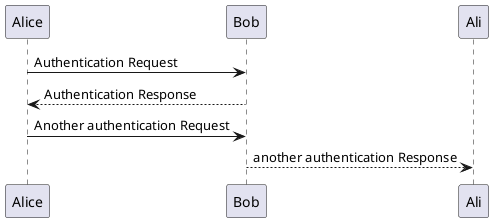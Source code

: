 @startuml
Alice -> Bob: Authentication Request
Bob --> Alice: Authentication Response

Alice -> Bob: Another authentication Request
Ali <-- Bob: another authentication Response
@enduml